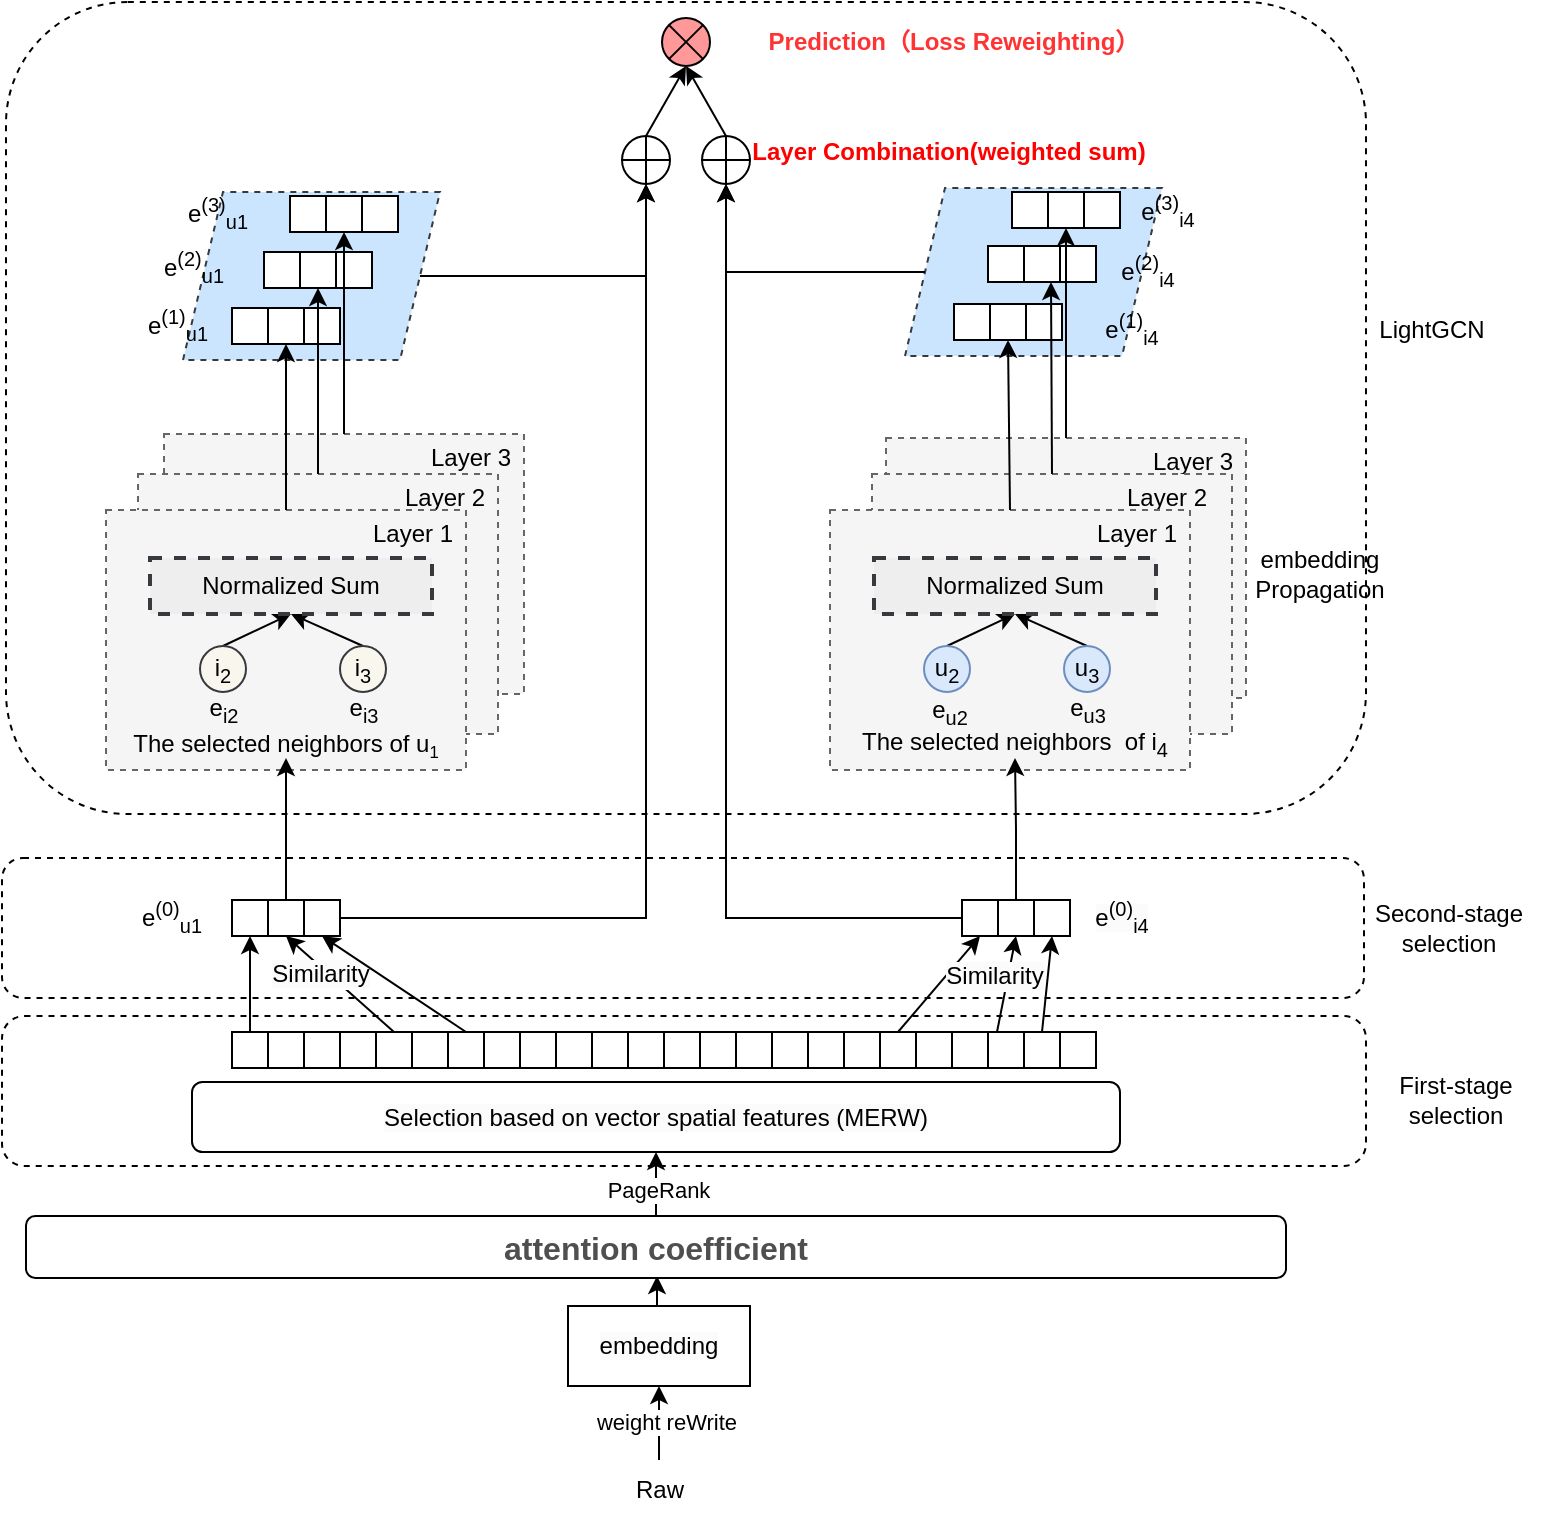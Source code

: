 <mxfile version="26.0.16">
  <diagram name="第 1 页" id="JqjY_3OXJ0ycC8vNH0t1">
    <mxGraphModel dx="862" dy="422" grid="0" gridSize="10" guides="1" tooltips="1" connect="1" arrows="1" fold="1" page="1" pageScale="1" pageWidth="827" pageHeight="1169" math="0" shadow="0">
      <root>
        <mxCell id="0" />
        <mxCell id="1" parent="0" />
        <mxCell id="YZDyfqU8U48T_e9WPzMG-154" value="" style="rounded=1;whiteSpace=wrap;html=1;dashed=1;fillColor=none;" vertex="1" parent="1">
          <mxGeometry x="27" y="606" width="682" height="75" as="geometry" />
        </mxCell>
        <mxCell id="YZDyfqU8U48T_e9WPzMG-139" value="" style="rounded=1;whiteSpace=wrap;html=1;dashed=1;fillColor=none;" vertex="1" parent="1">
          <mxGeometry x="27" y="527" width="681" height="70" as="geometry" />
        </mxCell>
        <mxCell id="YZDyfqU8U48T_e9WPzMG-7" value="" style="rounded=1;whiteSpace=wrap;html=1;fillColor=none;dashed=1;" vertex="1" parent="1">
          <mxGeometry x="29" y="99" width="680" height="406" as="geometry" />
        </mxCell>
        <mxCell id="YZDyfqU8U48T_e9WPzMG-62" value="" style="group" vertex="1" connectable="0" parent="1">
          <mxGeometry x="108" y="315" width="180" height="130" as="geometry" />
        </mxCell>
        <mxCell id="YZDyfqU8U48T_e9WPzMG-63" value="" style="rounded=0;whiteSpace=wrap;html=1;dashed=1;fillColor=#f5f5f5;fontColor=#333333;strokeColor=#666666;" vertex="1" parent="YZDyfqU8U48T_e9WPzMG-62">
          <mxGeometry width="180" height="130" as="geometry" />
        </mxCell>
        <mxCell id="YZDyfqU8U48T_e9WPzMG-64" value="Layer 3" style="text;html=1;align=center;verticalAlign=middle;whiteSpace=wrap;rounded=0;" vertex="1" parent="YZDyfqU8U48T_e9WPzMG-62">
          <mxGeometry x="127" width="53" height="23" as="geometry" />
        </mxCell>
        <mxCell id="YZDyfqU8U48T_e9WPzMG-58" value="" style="group" vertex="1" connectable="0" parent="1">
          <mxGeometry x="95" y="335" width="208" height="130" as="geometry" />
        </mxCell>
        <mxCell id="YZDyfqU8U48T_e9WPzMG-59" value="" style="rounded=0;whiteSpace=wrap;html=1;dashed=1;fillColor=#f5f5f5;fontColor=#333333;strokeColor=#666666;" vertex="1" parent="YZDyfqU8U48T_e9WPzMG-58">
          <mxGeometry width="180" height="130" as="geometry" />
        </mxCell>
        <mxCell id="YZDyfqU8U48T_e9WPzMG-60" value="Layer 2" style="text;html=1;align=center;verticalAlign=middle;whiteSpace=wrap;rounded=0;" vertex="1" parent="YZDyfqU8U48T_e9WPzMG-58">
          <mxGeometry x="127" width="53" height="23" as="geometry" />
        </mxCell>
        <mxCell id="YZDyfqU8U48T_e9WPzMG-35" value="" style="group" vertex="1" connectable="0" parent="1">
          <mxGeometry x="469" y="317" width="180" height="130" as="geometry" />
        </mxCell>
        <mxCell id="YZDyfqU8U48T_e9WPzMG-36" value="" style="rounded=0;whiteSpace=wrap;html=1;dashed=1;fillColor=#f5f5f5;fontColor=#333333;strokeColor=#666666;" vertex="1" parent="YZDyfqU8U48T_e9WPzMG-35">
          <mxGeometry width="180" height="130" as="geometry" />
        </mxCell>
        <mxCell id="YZDyfqU8U48T_e9WPzMG-37" value="Layer 3" style="text;html=1;align=center;verticalAlign=middle;whiteSpace=wrap;rounded=0;" vertex="1" parent="YZDyfqU8U48T_e9WPzMG-35">
          <mxGeometry x="127" width="53" height="23" as="geometry" />
        </mxCell>
        <mxCell id="YZDyfqU8U48T_e9WPzMG-30" value="" style="group" vertex="1" connectable="0" parent="1">
          <mxGeometry x="456" y="335" width="180" height="130" as="geometry" />
        </mxCell>
        <mxCell id="YZDyfqU8U48T_e9WPzMG-27" value="" style="rounded=0;whiteSpace=wrap;html=1;dashed=1;fillColor=#f5f5f5;fontColor=#333333;strokeColor=#666666;" vertex="1" parent="YZDyfqU8U48T_e9WPzMG-30">
          <mxGeometry x="6" width="180" height="130" as="geometry" />
        </mxCell>
        <mxCell id="YZDyfqU8U48T_e9WPzMG-28" value="Layer 2" style="text;html=1;align=center;verticalAlign=middle;whiteSpace=wrap;rounded=0;" vertex="1" parent="YZDyfqU8U48T_e9WPzMG-30">
          <mxGeometry x="127" width="53" height="23" as="geometry" />
        </mxCell>
        <mxCell id="YZDyfqU8U48T_e9WPzMG-23" value="e&lt;sub&gt;u2&lt;/sub&gt;" style="text;html=1;align=center;verticalAlign=middle;whiteSpace=wrap;rounded=0;" vertex="1" parent="YZDyfqU8U48T_e9WPzMG-30">
          <mxGeometry x="16" y="115" width="60" height="11" as="geometry" />
        </mxCell>
        <mxCell id="YZDyfqU8U48T_e9WPzMG-2" value="LightGCN" style="text;html=1;align=center;verticalAlign=middle;whiteSpace=wrap;rounded=0;" vertex="1" parent="1">
          <mxGeometry x="712" y="248" width="60" height="30" as="geometry" />
        </mxCell>
        <mxCell id="YZDyfqU8U48T_e9WPzMG-13" value="" style="rounded=0;whiteSpace=wrap;html=1;dashed=1;fillColor=#f5f5f5;fontColor=#333333;strokeColor=#666666;" vertex="1" parent="1">
          <mxGeometry x="441" y="353" width="180" height="130" as="geometry" />
        </mxCell>
        <mxCell id="YZDyfqU8U48T_e9WPzMG-21" style="rounded=0;orthogonalLoop=1;jettySize=auto;html=1;exitX=0.5;exitY=0;exitDx=0;exitDy=0;entryX=0.5;entryY=1;entryDx=0;entryDy=0;" edge="1" parent="1" source="YZDyfqU8U48T_e9WPzMG-16" target="YZDyfqU8U48T_e9WPzMG-18">
          <mxGeometry relative="1" as="geometry" />
        </mxCell>
        <mxCell id="YZDyfqU8U48T_e9WPzMG-16" value="&lt;font face=&quot;Helvetica&quot;&gt;u&lt;sub style=&quot;&quot;&gt;2&lt;/sub&gt;&lt;/font&gt;" style="ellipse;whiteSpace=wrap;html=1;aspect=fixed;fillColor=#dae8fc;strokeColor=#6c8ebf;" vertex="1" parent="1">
          <mxGeometry x="488" y="421" width="23" height="23" as="geometry" />
        </mxCell>
        <mxCell id="YZDyfqU8U48T_e9WPzMG-22" style="rounded=0;orthogonalLoop=1;jettySize=auto;html=1;exitX=0.5;exitY=0;exitDx=0;exitDy=0;entryX=0.5;entryY=1;entryDx=0;entryDy=0;" edge="1" parent="1" source="YZDyfqU8U48T_e9WPzMG-17" target="YZDyfqU8U48T_e9WPzMG-18">
          <mxGeometry relative="1" as="geometry" />
        </mxCell>
        <mxCell id="YZDyfqU8U48T_e9WPzMG-17" value="&lt;font face=&quot;Helvetica&quot;&gt;u&lt;sub style=&quot;&quot;&gt;3&lt;/sub&gt;&lt;/font&gt;" style="ellipse;whiteSpace=wrap;html=1;aspect=fixed;fillColor=#dae8fc;strokeColor=#6c8ebf;" vertex="1" parent="1">
          <mxGeometry x="558" y="421" width="23" height="23" as="geometry" />
        </mxCell>
        <mxCell id="YZDyfqU8U48T_e9WPzMG-18" value="Normalized Sum" style="rounded=0;whiteSpace=wrap;html=1;dashed=1;strokeWidth=2;fillColor=#eeeeee;strokeColor=#36393d;" vertex="1" parent="1">
          <mxGeometry x="463" y="377" width="141" height="28" as="geometry" />
        </mxCell>
        <mxCell id="YZDyfqU8U48T_e9WPzMG-24" value="e&lt;sub&gt;u3&lt;/sub&gt;" style="text;html=1;align=center;verticalAlign=middle;whiteSpace=wrap;rounded=0;" vertex="1" parent="1">
          <mxGeometry x="539.5" y="447" width="60" height="12" as="geometry" />
        </mxCell>
        <mxCell id="YZDyfqU8U48T_e9WPzMG-25" value="Layer 1" style="text;html=1;align=center;verticalAlign=middle;whiteSpace=wrap;rounded=0;" vertex="1" parent="1">
          <mxGeometry x="568" y="353" width="53" height="23" as="geometry" />
        </mxCell>
        <mxCell id="YZDyfqU8U48T_e9WPzMG-26" value="The selected&amp;nbsp;neighbors&amp;nbsp; of i&lt;sub&gt;4&lt;/sub&gt;" style="text;html=1;align=center;verticalAlign=middle;whiteSpace=wrap;rounded=0;" vertex="1" parent="1">
          <mxGeometry x="453" y="462" width="161" height="15" as="geometry" />
        </mxCell>
        <mxCell id="YZDyfqU8U48T_e9WPzMG-45" value="" style="rounded=0;whiteSpace=wrap;html=1;dashed=1;fillColor=#f5f5f5;fontColor=#333333;strokeColor=#666666;" vertex="1" parent="1">
          <mxGeometry x="79" y="353" width="180" height="130" as="geometry" />
        </mxCell>
        <mxCell id="YZDyfqU8U48T_e9WPzMG-46" style="rounded=0;orthogonalLoop=1;jettySize=auto;html=1;exitX=0.5;exitY=0;exitDx=0;exitDy=0;entryX=0.5;entryY=1;entryDx=0;entryDy=0;" edge="1" parent="1" source="YZDyfqU8U48T_e9WPzMG-47" target="YZDyfqU8U48T_e9WPzMG-50">
          <mxGeometry relative="1" as="geometry" />
        </mxCell>
        <mxCell id="YZDyfqU8U48T_e9WPzMG-47" value="&lt;font face=&quot;Helvetica&quot;&gt;i&lt;sub style=&quot;&quot;&gt;2&lt;/sub&gt;&lt;/font&gt;" style="ellipse;whiteSpace=wrap;html=1;aspect=fixed;fillColor=#f9f7ed;strokeColor=#36393d;" vertex="1" parent="1">
          <mxGeometry x="126" y="421" width="23" height="23" as="geometry" />
        </mxCell>
        <mxCell id="YZDyfqU8U48T_e9WPzMG-48" style="rounded=0;orthogonalLoop=1;jettySize=auto;html=1;exitX=0.5;exitY=0;exitDx=0;exitDy=0;entryX=0.5;entryY=1;entryDx=0;entryDy=0;" edge="1" parent="1" source="YZDyfqU8U48T_e9WPzMG-49" target="YZDyfqU8U48T_e9WPzMG-50">
          <mxGeometry relative="1" as="geometry" />
        </mxCell>
        <mxCell id="YZDyfqU8U48T_e9WPzMG-49" value="&lt;font face=&quot;Helvetica&quot;&gt;i&lt;sub style=&quot;&quot;&gt;3&lt;/sub&gt;&lt;/font&gt;" style="ellipse;whiteSpace=wrap;html=1;aspect=fixed;fillColor=#f9f7ed;strokeColor=#36393d;" vertex="1" parent="1">
          <mxGeometry x="196" y="421" width="23" height="23" as="geometry" />
        </mxCell>
        <mxCell id="YZDyfqU8U48T_e9WPzMG-50" value="Normalized Sum" style="rounded=0;whiteSpace=wrap;html=1;dashed=1;strokeWidth=2;fillColor=#eeeeee;strokeColor=#36393d;" vertex="1" parent="1">
          <mxGeometry x="101" y="377" width="141" height="28" as="geometry" />
        </mxCell>
        <mxCell id="YZDyfqU8U48T_e9WPzMG-51" value="Layer 1" style="text;html=1;align=center;verticalAlign=middle;whiteSpace=wrap;rounded=0;" vertex="1" parent="1">
          <mxGeometry x="206" y="353" width="53" height="23" as="geometry" />
        </mxCell>
        <mxCell id="YZDyfqU8U48T_e9WPzMG-52" value="The selected&amp;nbsp;neighbors of u&lt;span style=&quot;font-size: 10px;&quot;&gt;&lt;sub&gt;1&lt;/sub&gt;&lt;/span&gt;" style="text;html=1;align=center;verticalAlign=middle;whiteSpace=wrap;rounded=0;" vertex="1" parent="1">
          <mxGeometry x="88" y="462" width="162" height="15" as="geometry" />
        </mxCell>
        <mxCell id="YZDyfqU8U48T_e9WPzMG-54" value="e&lt;sub&gt;u2&lt;/sub&gt;" style="text;html=1;align=center;verticalAlign=middle;whiteSpace=wrap;rounded=0;" vertex="1" parent="1">
          <mxGeometry x="471" y="448" width="60" height="12" as="geometry" />
        </mxCell>
        <mxCell id="YZDyfqU8U48T_e9WPzMG-55" value="e&lt;sub&gt;i2&lt;/sub&gt;" style="text;html=1;align=center;verticalAlign=middle;whiteSpace=wrap;rounded=0;" vertex="1" parent="1">
          <mxGeometry x="107.5" y="447" width="60" height="12" as="geometry" />
        </mxCell>
        <mxCell id="YZDyfqU8U48T_e9WPzMG-57" value="e&lt;sub&gt;i3&lt;/sub&gt;" style="text;html=1;align=center;verticalAlign=middle;whiteSpace=wrap;rounded=0;" vertex="1" parent="1">
          <mxGeometry x="177.5" y="447" width="60" height="12" as="geometry" />
        </mxCell>
        <mxCell id="YZDyfqU8U48T_e9WPzMG-65" value="" style="shape=parallelogram;perimeter=parallelogramPerimeter;whiteSpace=wrap;html=1;fixedSize=1;fillColor=#cce5ff;strokeColor=#36393d;dashed=1;gradientColor=none;" vertex="1" parent="1">
          <mxGeometry x="117.5" y="194" width="128.5" height="84" as="geometry" />
        </mxCell>
        <mxCell id="YZDyfqU8U48T_e9WPzMG-70" value="" style="group" vertex="1" connectable="0" parent="1">
          <mxGeometry x="142" y="252" width="54" height="18" as="geometry" />
        </mxCell>
        <mxCell id="YZDyfqU8U48T_e9WPzMG-67" value="" style="whiteSpace=wrap;html=1;aspect=fixed;" vertex="1" parent="YZDyfqU8U48T_e9WPzMG-70">
          <mxGeometry width="18" height="18" as="geometry" />
        </mxCell>
        <mxCell id="YZDyfqU8U48T_e9WPzMG-68" value="" style="whiteSpace=wrap;html=1;aspect=fixed;" vertex="1" parent="YZDyfqU8U48T_e9WPzMG-70">
          <mxGeometry x="18" width="18" height="18" as="geometry" />
        </mxCell>
        <mxCell id="YZDyfqU8U48T_e9WPzMG-69" value="" style="whiteSpace=wrap;html=1;aspect=fixed;" vertex="1" parent="YZDyfqU8U48T_e9WPzMG-70">
          <mxGeometry x="36" width="18" height="18" as="geometry" />
        </mxCell>
        <mxCell id="YZDyfqU8U48T_e9WPzMG-75" value="" style="group" vertex="1" connectable="0" parent="1">
          <mxGeometry x="158" y="224" width="54" height="18" as="geometry" />
        </mxCell>
        <mxCell id="YZDyfqU8U48T_e9WPzMG-76" value="" style="whiteSpace=wrap;html=1;aspect=fixed;" vertex="1" parent="YZDyfqU8U48T_e9WPzMG-75">
          <mxGeometry width="18" height="18" as="geometry" />
        </mxCell>
        <mxCell id="YZDyfqU8U48T_e9WPzMG-77" value="" style="whiteSpace=wrap;html=1;aspect=fixed;" vertex="1" parent="YZDyfqU8U48T_e9WPzMG-75">
          <mxGeometry x="18" width="18" height="18" as="geometry" />
        </mxCell>
        <mxCell id="YZDyfqU8U48T_e9WPzMG-78" value="" style="whiteSpace=wrap;html=1;aspect=fixed;" vertex="1" parent="YZDyfqU8U48T_e9WPzMG-75">
          <mxGeometry x="36" width="18" height="18" as="geometry" />
        </mxCell>
        <mxCell id="YZDyfqU8U48T_e9WPzMG-79" value="" style="group" vertex="1" connectable="0" parent="1">
          <mxGeometry x="171" y="196" width="54" height="18" as="geometry" />
        </mxCell>
        <mxCell id="YZDyfqU8U48T_e9WPzMG-80" value="" style="whiteSpace=wrap;html=1;aspect=fixed;" vertex="1" parent="YZDyfqU8U48T_e9WPzMG-79">
          <mxGeometry width="18" height="18" as="geometry" />
        </mxCell>
        <mxCell id="YZDyfqU8U48T_e9WPzMG-81" value="" style="whiteSpace=wrap;html=1;aspect=fixed;" vertex="1" parent="YZDyfqU8U48T_e9WPzMG-79">
          <mxGeometry x="18" width="18" height="18" as="geometry" />
        </mxCell>
        <mxCell id="YZDyfqU8U48T_e9WPzMG-82" value="" style="whiteSpace=wrap;html=1;aspect=fixed;" vertex="1" parent="YZDyfqU8U48T_e9WPzMG-79">
          <mxGeometry x="36" width="18" height="18" as="geometry" />
        </mxCell>
        <mxCell id="YZDyfqU8U48T_e9WPzMG-83" value="e&lt;sup&gt;(1)&lt;/sup&gt;&lt;sub&gt;u1&lt;/sub&gt;" style="text;html=1;align=center;verticalAlign=middle;whiteSpace=wrap;rounded=0;" vertex="1" parent="1">
          <mxGeometry x="85" y="246" width="60" height="30" as="geometry" />
        </mxCell>
        <mxCell id="YZDyfqU8U48T_e9WPzMG-84" value="e&lt;sup&gt;(2)&lt;/sup&gt;&lt;sub&gt;u1&lt;/sub&gt;" style="text;html=1;align=center;verticalAlign=middle;whiteSpace=wrap;rounded=0;" vertex="1" parent="1">
          <mxGeometry x="93" y="217" width="60" height="30" as="geometry" />
        </mxCell>
        <mxCell id="YZDyfqU8U48T_e9WPzMG-85" value="e&lt;sup&gt;(3)&lt;/sup&gt;&lt;sub&gt;u1&lt;/sub&gt;" style="text;html=1;align=center;verticalAlign=middle;whiteSpace=wrap;rounded=0;" vertex="1" parent="1">
          <mxGeometry x="104.5" y="190" width="60" height="30" as="geometry" />
        </mxCell>
        <mxCell id="YZDyfqU8U48T_e9WPzMG-86" value="" style="shape=parallelogram;perimeter=parallelogramPerimeter;whiteSpace=wrap;html=1;fixedSize=1;fillColor=#cce5ff;strokeColor=#36393d;dashed=1;gradientColor=none;" vertex="1" parent="1">
          <mxGeometry x="478.5" y="192" width="128.5" height="84" as="geometry" />
        </mxCell>
        <mxCell id="YZDyfqU8U48T_e9WPzMG-87" value="" style="group" vertex="1" connectable="0" parent="1">
          <mxGeometry x="503" y="250" width="54" height="18" as="geometry" />
        </mxCell>
        <mxCell id="YZDyfqU8U48T_e9WPzMG-88" value="" style="whiteSpace=wrap;html=1;aspect=fixed;" vertex="1" parent="YZDyfqU8U48T_e9WPzMG-87">
          <mxGeometry width="18" height="18" as="geometry" />
        </mxCell>
        <mxCell id="YZDyfqU8U48T_e9WPzMG-89" value="" style="whiteSpace=wrap;html=1;aspect=fixed;" vertex="1" parent="YZDyfqU8U48T_e9WPzMG-87">
          <mxGeometry x="18" width="18" height="18" as="geometry" />
        </mxCell>
        <mxCell id="YZDyfqU8U48T_e9WPzMG-90" value="" style="whiteSpace=wrap;html=1;aspect=fixed;" vertex="1" parent="YZDyfqU8U48T_e9WPzMG-87">
          <mxGeometry x="36" width="18" height="18" as="geometry" />
        </mxCell>
        <mxCell id="YZDyfqU8U48T_e9WPzMG-91" value="" style="group" vertex="1" connectable="0" parent="1">
          <mxGeometry x="520" y="221" width="54" height="18" as="geometry" />
        </mxCell>
        <mxCell id="YZDyfqU8U48T_e9WPzMG-92" value="" style="whiteSpace=wrap;html=1;aspect=fixed;" vertex="1" parent="YZDyfqU8U48T_e9WPzMG-91">
          <mxGeometry width="18" height="18" as="geometry" />
        </mxCell>
        <mxCell id="YZDyfqU8U48T_e9WPzMG-93" value="" style="whiteSpace=wrap;html=1;aspect=fixed;" vertex="1" parent="YZDyfqU8U48T_e9WPzMG-91">
          <mxGeometry x="18" width="18" height="18" as="geometry" />
        </mxCell>
        <mxCell id="YZDyfqU8U48T_e9WPzMG-94" value="" style="whiteSpace=wrap;html=1;aspect=fixed;" vertex="1" parent="YZDyfqU8U48T_e9WPzMG-91">
          <mxGeometry x="36" width="18" height="18" as="geometry" />
        </mxCell>
        <mxCell id="YZDyfqU8U48T_e9WPzMG-95" value="" style="group" vertex="1" connectable="0" parent="1">
          <mxGeometry x="532" y="194" width="54" height="18" as="geometry" />
        </mxCell>
        <mxCell id="YZDyfqU8U48T_e9WPzMG-96" value="" style="whiteSpace=wrap;html=1;aspect=fixed;" vertex="1" parent="YZDyfqU8U48T_e9WPzMG-95">
          <mxGeometry width="18" height="18" as="geometry" />
        </mxCell>
        <mxCell id="YZDyfqU8U48T_e9WPzMG-97" value="" style="whiteSpace=wrap;html=1;aspect=fixed;" vertex="1" parent="YZDyfqU8U48T_e9WPzMG-95">
          <mxGeometry x="18" width="18" height="18" as="geometry" />
        </mxCell>
        <mxCell id="YZDyfqU8U48T_e9WPzMG-98" value="" style="whiteSpace=wrap;html=1;aspect=fixed;" vertex="1" parent="YZDyfqU8U48T_e9WPzMG-95">
          <mxGeometry x="36" width="18" height="18" as="geometry" />
        </mxCell>
        <mxCell id="YZDyfqU8U48T_e9WPzMG-99" value="e&lt;sup&gt;(1)&lt;/sup&gt;&lt;sub&gt;i4&lt;/sub&gt;" style="text;html=1;align=center;verticalAlign=middle;whiteSpace=wrap;rounded=0;" vertex="1" parent="1">
          <mxGeometry x="562" y="248" width="60" height="30" as="geometry" />
        </mxCell>
        <mxCell id="YZDyfqU8U48T_e9WPzMG-100" value="e&lt;sup&gt;(2)&lt;/sup&gt;&lt;sub&gt;i4&lt;/sub&gt;" style="text;html=1;align=center;verticalAlign=middle;whiteSpace=wrap;rounded=0;" vertex="1" parent="1">
          <mxGeometry x="570" y="219" width="60" height="30" as="geometry" />
        </mxCell>
        <mxCell id="YZDyfqU8U48T_e9WPzMG-101" value="e&lt;sup&gt;(3)&lt;/sup&gt;&lt;sub&gt;i4&lt;/sub&gt;" style="text;html=1;align=center;verticalAlign=middle;whiteSpace=wrap;rounded=0;" vertex="1" parent="1">
          <mxGeometry x="579.5" y="189" width="60" height="30" as="geometry" />
        </mxCell>
        <mxCell id="YZDyfqU8U48T_e9WPzMG-103" value="w" style="group" vertex="1" connectable="0" parent="1">
          <mxGeometry x="507" y="548" width="78" height="18" as="geometry" />
        </mxCell>
        <mxCell id="YZDyfqU8U48T_e9WPzMG-104" value="" style="whiteSpace=wrap;html=1;aspect=fixed;" vertex="1" parent="YZDyfqU8U48T_e9WPzMG-103">
          <mxGeometry width="18" height="18" as="geometry" />
        </mxCell>
        <mxCell id="YZDyfqU8U48T_e9WPzMG-105" value="" style="whiteSpace=wrap;html=1;aspect=fixed;" vertex="1" parent="YZDyfqU8U48T_e9WPzMG-103">
          <mxGeometry x="18" width="18" height="18" as="geometry" />
        </mxCell>
        <mxCell id="YZDyfqU8U48T_e9WPzMG-106" value="" style="whiteSpace=wrap;html=1;aspect=fixed;" vertex="1" parent="YZDyfqU8U48T_e9WPzMG-103">
          <mxGeometry x="36" width="18" height="18" as="geometry" />
        </mxCell>
        <mxCell id="YZDyfqU8U48T_e9WPzMG-108" value="" style="group" vertex="1" connectable="0" parent="1">
          <mxGeometry x="142" y="548" width="54" height="18" as="geometry" />
        </mxCell>
        <mxCell id="YZDyfqU8U48T_e9WPzMG-109" value="" style="whiteSpace=wrap;html=1;aspect=fixed;" vertex="1" parent="YZDyfqU8U48T_e9WPzMG-108">
          <mxGeometry width="18" height="18" as="geometry" />
        </mxCell>
        <mxCell id="YZDyfqU8U48T_e9WPzMG-110" value="" style="whiteSpace=wrap;html=1;aspect=fixed;" vertex="1" parent="YZDyfqU8U48T_e9WPzMG-108">
          <mxGeometry x="18" width="18" height="18" as="geometry" />
        </mxCell>
        <mxCell id="YZDyfqU8U48T_e9WPzMG-111" value="" style="whiteSpace=wrap;html=1;aspect=fixed;" vertex="1" parent="YZDyfqU8U48T_e9WPzMG-108">
          <mxGeometry x="36" width="18" height="18" as="geometry" />
        </mxCell>
        <mxCell id="YZDyfqU8U48T_e9WPzMG-116" style="rounded=0;orthogonalLoop=1;jettySize=auto;html=1;exitX=0.5;exitY=0;exitDx=0;exitDy=0;entryX=0.75;entryY=1;entryDx=0;entryDy=0;" edge="1" parent="1" source="YZDyfqU8U48T_e9WPzMG-27" target="YZDyfqU8U48T_e9WPzMG-93">
          <mxGeometry relative="1" as="geometry" />
        </mxCell>
        <mxCell id="YZDyfqU8U48T_e9WPzMG-113" value="e&lt;sup&gt;(0)&lt;/sup&gt;&lt;sub&gt;u1&lt;/sub&gt;" style="text;html=1;align=center;verticalAlign=middle;whiteSpace=wrap;rounded=0;" vertex="1" parent="1">
          <mxGeometry x="82" y="542" width="60" height="30" as="geometry" />
        </mxCell>
        <mxCell id="YZDyfqU8U48T_e9WPzMG-117" style="edgeStyle=orthogonalEdgeStyle;rounded=0;orthogonalLoop=1;jettySize=auto;html=1;exitX=0.5;exitY=0;exitDx=0;exitDy=0;entryX=0.5;entryY=1;entryDx=0;entryDy=0;" edge="1" parent="1" source="YZDyfqU8U48T_e9WPzMG-36" target="YZDyfqU8U48T_e9WPzMG-97">
          <mxGeometry relative="1" as="geometry" />
        </mxCell>
        <mxCell id="YZDyfqU8U48T_e9WPzMG-115" style="rounded=0;orthogonalLoop=1;jettySize=auto;html=1;exitX=0.5;exitY=0;exitDx=0;exitDy=0;entryX=0.5;entryY=1;entryDx=0;entryDy=0;" edge="1" parent="1" source="YZDyfqU8U48T_e9WPzMG-13" target="YZDyfqU8U48T_e9WPzMG-89">
          <mxGeometry relative="1" as="geometry" />
        </mxCell>
        <mxCell id="YZDyfqU8U48T_e9WPzMG-118" style="edgeStyle=orthogonalEdgeStyle;rounded=0;orthogonalLoop=1;jettySize=auto;html=1;exitX=0.5;exitY=0;exitDx=0;exitDy=0;entryX=0.5;entryY=1;entryDx=0;entryDy=0;" edge="1" parent="1" source="YZDyfqU8U48T_e9WPzMG-45" target="YZDyfqU8U48T_e9WPzMG-68">
          <mxGeometry relative="1" as="geometry" />
        </mxCell>
        <mxCell id="YZDyfqU8U48T_e9WPzMG-119" style="edgeStyle=orthogonalEdgeStyle;rounded=0;orthogonalLoop=1;jettySize=auto;html=1;exitX=0.5;exitY=0;exitDx=0;exitDy=0;entryX=0.5;entryY=1;entryDx=0;entryDy=0;" edge="1" parent="1" source="YZDyfqU8U48T_e9WPzMG-59" target="YZDyfqU8U48T_e9WPzMG-77">
          <mxGeometry relative="1" as="geometry" />
        </mxCell>
        <mxCell id="YZDyfqU8U48T_e9WPzMG-121" style="edgeStyle=orthogonalEdgeStyle;rounded=0;orthogonalLoop=1;jettySize=auto;html=1;exitX=0.5;exitY=0;exitDx=0;exitDy=0;entryX=0.5;entryY=1;entryDx=0;entryDy=0;" edge="1" parent="1" source="YZDyfqU8U48T_e9WPzMG-63" target="YZDyfqU8U48T_e9WPzMG-81">
          <mxGeometry relative="1" as="geometry" />
        </mxCell>
        <mxCell id="YZDyfqU8U48T_e9WPzMG-122" value="" style="verticalLabelPosition=bottom;verticalAlign=top;html=1;shape=mxgraph.flowchart.summing_function;" vertex="1" parent="1">
          <mxGeometry x="377" y="166" width="24" height="24" as="geometry" />
        </mxCell>
        <mxCell id="YZDyfqU8U48T_e9WPzMG-123" value="" style="verticalLabelPosition=bottom;verticalAlign=top;html=1;shape=mxgraph.flowchart.summing_function;" vertex="1" parent="1">
          <mxGeometry x="337" y="166" width="24" height="24" as="geometry" />
        </mxCell>
        <mxCell id="YZDyfqU8U48T_e9WPzMG-124" style="edgeStyle=orthogonalEdgeStyle;rounded=0;orthogonalLoop=1;jettySize=auto;html=1;exitX=1;exitY=0.5;exitDx=0;exitDy=0;" edge="1" parent="1" source="YZDyfqU8U48T_e9WPzMG-111" target="YZDyfqU8U48T_e9WPzMG-123">
          <mxGeometry relative="1" as="geometry" />
        </mxCell>
        <mxCell id="YZDyfqU8U48T_e9WPzMG-125" style="edgeStyle=orthogonalEdgeStyle;rounded=0;orthogonalLoop=1;jettySize=auto;html=1;exitX=0;exitY=0.5;exitDx=0;exitDy=0;entryX=0.5;entryY=1;entryDx=0;entryDy=0;entryPerimeter=0;" edge="1" parent="1" source="YZDyfqU8U48T_e9WPzMG-104" target="YZDyfqU8U48T_e9WPzMG-122">
          <mxGeometry relative="1" as="geometry" />
        </mxCell>
        <mxCell id="YZDyfqU8U48T_e9WPzMG-127" style="edgeStyle=orthogonalEdgeStyle;rounded=0;orthogonalLoop=1;jettySize=auto;html=1;exitX=0;exitY=0.5;exitDx=0;exitDy=0;entryX=0.5;entryY=1;entryDx=0;entryDy=0;entryPerimeter=0;" edge="1" parent="1" source="YZDyfqU8U48T_e9WPzMG-86" target="YZDyfqU8U48T_e9WPzMG-122">
          <mxGeometry relative="1" as="geometry" />
        </mxCell>
        <mxCell id="YZDyfqU8U48T_e9WPzMG-128" style="edgeStyle=orthogonalEdgeStyle;rounded=0;orthogonalLoop=1;jettySize=auto;html=1;exitX=1;exitY=0.5;exitDx=0;exitDy=0;entryX=0.5;entryY=1;entryDx=0;entryDy=0;entryPerimeter=0;" edge="1" parent="1" source="YZDyfqU8U48T_e9WPzMG-65" target="YZDyfqU8U48T_e9WPzMG-123">
          <mxGeometry relative="1" as="geometry" />
        </mxCell>
        <mxCell id="YZDyfqU8U48T_e9WPzMG-129" value="" style="verticalLabelPosition=bottom;verticalAlign=top;html=1;shape=mxgraph.flowchart.or;fontColor=none;strokeColor=default;strokeWidth=1;noLabel=1;fillColor=#FF9999;" vertex="1" parent="1">
          <mxGeometry x="357" y="107" width="24" height="24" as="geometry" />
        </mxCell>
        <mxCell id="YZDyfqU8U48T_e9WPzMG-130" value="Layer Combination(weighted sum)" style="text;html=1;align=center;verticalAlign=middle;whiteSpace=wrap;rounded=0;fontColor=light-dark(#ff0000, #ededed);fontStyle=1" vertex="1" parent="1">
          <mxGeometry x="390" y="159" width="221" height="30" as="geometry" />
        </mxCell>
        <mxCell id="YZDyfqU8U48T_e9WPzMG-131" style="rounded=0;orthogonalLoop=1;jettySize=auto;html=1;exitX=0.5;exitY=0;exitDx=0;exitDy=0;exitPerimeter=0;entryX=0.5;entryY=1;entryDx=0;entryDy=0;entryPerimeter=0;" edge="1" parent="1" source="YZDyfqU8U48T_e9WPzMG-123" target="YZDyfqU8U48T_e9WPzMG-129">
          <mxGeometry relative="1" as="geometry" />
        </mxCell>
        <mxCell id="YZDyfqU8U48T_e9WPzMG-133" style="rounded=0;orthogonalLoop=1;jettySize=auto;html=1;exitX=0.5;exitY=0;exitDx=0;exitDy=0;exitPerimeter=0;entryX=0.5;entryY=1;entryDx=0;entryDy=0;entryPerimeter=0;" edge="1" parent="1" source="YZDyfqU8U48T_e9WPzMG-122" target="YZDyfqU8U48T_e9WPzMG-129">
          <mxGeometry relative="1" as="geometry" />
        </mxCell>
        <mxCell id="YZDyfqU8U48T_e9WPzMG-134" value="&lt;font style=&quot;color: rgb(255, 51, 51);&quot;&gt;Prediction（&lt;span style=&quot;color: light-dark(rgb(255, 51, 51), rgb(255, 119, 119)); background-color: transparent;&quot;&gt;Loss Reweighting&lt;/span&gt;&lt;span style=&quot;color: light-dark(rgb(255, 51, 51), rgb(255, 119, 119)); background-color: transparent;&quot;&gt;）&lt;/span&gt;&lt;br&gt;&lt;/font&gt;" style="text;html=1;align=center;verticalAlign=middle;whiteSpace=wrap;rounded=0;fontStyle=1" vertex="1" parent="1">
          <mxGeometry x="401" y="104" width="204" height="30" as="geometry" />
        </mxCell>
        <mxCell id="YZDyfqU8U48T_e9WPzMG-135" value="embedding Propagation" style="text;html=1;align=center;verticalAlign=middle;whiteSpace=wrap;rounded=0;" vertex="1" parent="1">
          <mxGeometry x="656" y="370" width="60" height="30" as="geometry" />
        </mxCell>
        <mxCell id="YZDyfqU8U48T_e9WPzMG-136" value="&lt;div&gt;&lt;br/&gt;&lt;/div&gt;" style="text;html=1;align=center;verticalAlign=middle;whiteSpace=wrap;rounded=0;" vertex="1" parent="1">
          <mxGeometry x="422" y="576" width="60" height="30" as="geometry" />
        </mxCell>
        <mxCell id="YZDyfqU8U48T_e9WPzMG-150" style="edgeStyle=orthogonalEdgeStyle;rounded=0;orthogonalLoop=1;jettySize=auto;html=1;exitX=0.5;exitY=0;exitDx=0;exitDy=0;entryX=0.5;entryY=1;entryDx=0;entryDy=0;" edge="1" parent="1" source="YZDyfqU8U48T_e9WPzMG-137">
          <mxGeometry relative="1" as="geometry">
            <mxPoint x="354.5" y="736" as="targetPoint" />
          </mxGeometry>
        </mxCell>
        <mxCell id="YZDyfqU8U48T_e9WPzMG-137" value="&lt;div&gt;&lt;span style=&quot;color: rgb(0, 0, 0); background-color: rgb(251, 251, 251); float: none; display: inline !important;&quot;&gt;embedding&lt;/span&gt;&lt;/div&gt;" style="rounded=0;whiteSpace=wrap;html=1;" vertex="1" parent="1">
          <mxGeometry x="310" y="751" width="91" height="40" as="geometry" />
        </mxCell>
        <mxCell id="YZDyfqU8U48T_e9WPzMG-140" value="First-stage selection" style="text;html=1;align=center;verticalAlign=middle;whiteSpace=wrap;rounded=0;" vertex="1" parent="1">
          <mxGeometry x="712" y="609" width="84" height="78" as="geometry" />
        </mxCell>
        <mxCell id="YZDyfqU8U48T_e9WPzMG-145" style="edgeStyle=orthogonalEdgeStyle;rounded=0;orthogonalLoop=1;jettySize=auto;html=1;exitX=0.5;exitY=0;exitDx=0;exitDy=0;entryX=0.5;entryY=1;entryDx=0;entryDy=0;" edge="1" parent="1" source="YZDyfqU8U48T_e9WPzMG-143" target="YZDyfqU8U48T_e9WPzMG-137">
          <mxGeometry relative="1" as="geometry" />
        </mxCell>
        <mxCell id="YZDyfqU8U48T_e9WPzMG-146" value="weight reWrite" style="edgeLabel;html=1;align=center;verticalAlign=middle;resizable=0;points=[];" vertex="1" connectable="0" parent="YZDyfqU8U48T_e9WPzMG-145">
          <mxGeometry x="0.066" y="-3" relative="1" as="geometry">
            <mxPoint as="offset" />
          </mxGeometry>
        </mxCell>
        <mxCell id="YZDyfqU8U48T_e9WPzMG-143" value="Raw" style="text;html=1;align=center;verticalAlign=middle;whiteSpace=wrap;rounded=0;" vertex="1" parent="1">
          <mxGeometry x="325.5" y="828" width="60" height="30" as="geometry" />
        </mxCell>
        <mxCell id="YZDyfqU8U48T_e9WPzMG-166" style="edgeStyle=orthogonalEdgeStyle;rounded=0;orthogonalLoop=1;jettySize=auto;html=1;exitX=0.5;exitY=0;exitDx=0;exitDy=0;entryX=0.5;entryY=1;entryDx=0;entryDy=0;" edge="1" parent="1" source="YZDyfqU8U48T_e9WPzMG-147" target="YZDyfqU8U48T_e9WPzMG-165">
          <mxGeometry relative="1" as="geometry" />
        </mxCell>
        <mxCell id="YZDyfqU8U48T_e9WPzMG-167" value="PageRank" style="edgeLabel;html=1;align=center;verticalAlign=middle;resizable=0;points=[];" vertex="1" connectable="0" parent="YZDyfqU8U48T_e9WPzMG-166">
          <mxGeometry x="-0.191" y="-1" relative="1" as="geometry">
            <mxPoint as="offset" />
          </mxGeometry>
        </mxCell>
        <mxCell id="YZDyfqU8U48T_e9WPzMG-147" value="&#xa;&lt;h4 style=&quot;forced-color-adjust: none; font-style: normal; font-variant-caps: normal; letter-spacing: normal; orphans: 2; text-indent: 0px; text-transform: none; widows: 2; word-spacing: 0px; -webkit-text-stroke-width: 0px; white-space: normal; text-decoration-thickness: initial; text-decoration-style: initial; text-decoration-color: initial; box-sizing: border-box; outline: 0px; margin: 24px 0px 8px; padding: 0px; font-family: &amp;quot;PingFang SC&amp;quot;, &amp;quot;Microsoft YaHei&amp;quot;, SimHei, Arial, SimSun; font-size: 16px; --el-button-hover-bg-color: light-dark(#6d5ffd, #8e82ff); --el-button-hover-border-color: light-dark(#6d5ffd, #8e82ff); --el-button-active-bg-color: light-dark(#6d5ffd, #8e82ff); --el-button-active-border-color: light-dark(#6d5ffd, #8e82ff); color: light-dark(rgb(79, 79, 79), rgb(169, 169, 169)); line-height: 26px; font-synthesis-style: auto; overflow-wrap: break-word; font-variant-ligatures: no-common-ligatures; text-align: start; background-color: light-dark(rgb(255, 255, 255), rgb(18, 18, 18));&quot; data-mx-given-colors=&quot;{&amp;quot;--el-button-hover-bg-color&amp;quot;:&amp;quot;#6d5ffd&amp;quot;,&amp;quot;--el-button-hover-border-color&amp;quot;:&amp;quot;#6d5ffd&amp;quot;,&amp;quot;--el-button-active-bg-color&amp;quot;:&amp;quot;#6d5ffd&amp;quot;,&amp;quot;--el-button-active-border-color&amp;quot;:&amp;quot;#6d5ffd&amp;quot;,&amp;quot;color&amp;quot;:&amp;quot;rgb(79, 79, 79)&amp;quot;,&amp;quot;background-color&amp;quot;:&amp;quot;rgb(255, 255, 255)&amp;quot;}&quot;&gt;attention coefficient&lt;/h4&gt;&#xa;&#xa;" style="rounded=1;whiteSpace=wrap;html=1;" vertex="1" parent="1">
          <mxGeometry x="39" y="706" width="630" height="31" as="geometry" />
        </mxCell>
        <mxCell id="YZDyfqU8U48T_e9WPzMG-153" value="Second-stage selection" style="text;html=1;align=center;verticalAlign=middle;whiteSpace=wrap;rounded=0;" vertex="1" parent="1">
          <mxGeometry x="710" y="523" width="81" height="78" as="geometry" />
        </mxCell>
        <mxCell id="YZDyfqU8U48T_e9WPzMG-149" value="&lt;span style=&quot;color: rgb(0, 0, 0); background-color: rgb(251, 251, 251); float: none; display: inline !important;&quot;&gt;e&lt;sup&gt;(0)&lt;/sup&gt;&lt;sub&gt;i4&lt;/sub&gt;&lt;/span&gt;" style="text;html=1;align=center;verticalAlign=middle;whiteSpace=wrap;rounded=0;" vertex="1" parent="1">
          <mxGeometry x="557" y="542" width="60" height="30" as="geometry" />
        </mxCell>
        <mxCell id="YZDyfqU8U48T_e9WPzMG-165" value="&lt;span style=&quot;color: rgb(0, 0, 0); font-family: Helvetica; font-size: 12px; font-style: normal; font-variant-ligatures: normal; font-variant-caps: normal; font-weight: 400; letter-spacing: normal; orphans: 2; text-align: start; text-indent: 0px; text-transform: none; widows: 2; word-spacing: 0px; -webkit-text-stroke-width: 0px; white-space: normal; background-color: rgb(251, 251, 251); text-decoration-thickness: initial; text-decoration-style: initial; text-decoration-color: initial; float: none; display: inline !important;&quot;&gt;Selection based on vector spatial features (MERW)&lt;/span&gt;" style="rounded=1;whiteSpace=wrap;html=1;" vertex="1" parent="1">
          <mxGeometry x="122" y="639" width="464" height="35" as="geometry" />
        </mxCell>
        <mxCell id="YZDyfqU8U48T_e9WPzMG-222" value="" style="group" vertex="1" connectable="0" parent="1">
          <mxGeometry x="142" y="614" width="432" height="18" as="geometry" />
        </mxCell>
        <mxCell id="YZDyfqU8U48T_e9WPzMG-172" value="" style="group" vertex="1" connectable="0" parent="YZDyfqU8U48T_e9WPzMG-222">
          <mxGeometry width="54" height="18" as="geometry" />
        </mxCell>
        <mxCell id="YZDyfqU8U48T_e9WPzMG-173" value="" style="whiteSpace=wrap;html=1;aspect=fixed;" vertex="1" parent="YZDyfqU8U48T_e9WPzMG-172">
          <mxGeometry width="18" height="18" as="geometry" />
        </mxCell>
        <mxCell id="YZDyfqU8U48T_e9WPzMG-174" value="" style="whiteSpace=wrap;html=1;aspect=fixed;" vertex="1" parent="YZDyfqU8U48T_e9WPzMG-172">
          <mxGeometry x="18" width="18" height="18" as="geometry" />
        </mxCell>
        <mxCell id="YZDyfqU8U48T_e9WPzMG-175" value="" style="whiteSpace=wrap;html=1;aspect=fixed;" vertex="1" parent="YZDyfqU8U48T_e9WPzMG-172">
          <mxGeometry x="36" width="18" height="18" as="geometry" />
        </mxCell>
        <mxCell id="YZDyfqU8U48T_e9WPzMG-176" value="" style="group" vertex="1" connectable="0" parent="YZDyfqU8U48T_e9WPzMG-222">
          <mxGeometry x="54" width="54" height="18" as="geometry" />
        </mxCell>
        <mxCell id="YZDyfqU8U48T_e9WPzMG-177" value="" style="whiteSpace=wrap;html=1;aspect=fixed;" vertex="1" parent="YZDyfqU8U48T_e9WPzMG-176">
          <mxGeometry width="18" height="18" as="geometry" />
        </mxCell>
        <mxCell id="YZDyfqU8U48T_e9WPzMG-178" value="" style="whiteSpace=wrap;html=1;aspect=fixed;" vertex="1" parent="YZDyfqU8U48T_e9WPzMG-176">
          <mxGeometry x="18" width="18" height="18" as="geometry" />
        </mxCell>
        <mxCell id="YZDyfqU8U48T_e9WPzMG-179" value="" style="whiteSpace=wrap;html=1;aspect=fixed;" vertex="1" parent="YZDyfqU8U48T_e9WPzMG-176">
          <mxGeometry x="36" width="18" height="18" as="geometry" />
        </mxCell>
        <mxCell id="YZDyfqU8U48T_e9WPzMG-181" value="" style="group" vertex="1" connectable="0" parent="YZDyfqU8U48T_e9WPzMG-222">
          <mxGeometry x="108" width="54" height="18" as="geometry" />
        </mxCell>
        <mxCell id="YZDyfqU8U48T_e9WPzMG-182" value="" style="whiteSpace=wrap;html=1;aspect=fixed;" vertex="1" parent="YZDyfqU8U48T_e9WPzMG-181">
          <mxGeometry width="18" height="18" as="geometry" />
        </mxCell>
        <mxCell id="YZDyfqU8U48T_e9WPzMG-183" value="" style="whiteSpace=wrap;html=1;aspect=fixed;" vertex="1" parent="YZDyfqU8U48T_e9WPzMG-181">
          <mxGeometry x="18" width="18" height="18" as="geometry" />
        </mxCell>
        <mxCell id="YZDyfqU8U48T_e9WPzMG-184" value="" style="whiteSpace=wrap;html=1;aspect=fixed;" vertex="1" parent="YZDyfqU8U48T_e9WPzMG-181">
          <mxGeometry x="36" width="18" height="18" as="geometry" />
        </mxCell>
        <mxCell id="YZDyfqU8U48T_e9WPzMG-185" value="" style="group" vertex="1" connectable="0" parent="YZDyfqU8U48T_e9WPzMG-222">
          <mxGeometry x="162" width="54" height="18" as="geometry" />
        </mxCell>
        <mxCell id="YZDyfqU8U48T_e9WPzMG-186" value="" style="whiteSpace=wrap;html=1;aspect=fixed;" vertex="1" parent="YZDyfqU8U48T_e9WPzMG-185">
          <mxGeometry width="18" height="18" as="geometry" />
        </mxCell>
        <mxCell id="YZDyfqU8U48T_e9WPzMG-187" value="" style="whiteSpace=wrap;html=1;aspect=fixed;" vertex="1" parent="YZDyfqU8U48T_e9WPzMG-185">
          <mxGeometry x="18" width="18" height="18" as="geometry" />
        </mxCell>
        <mxCell id="YZDyfqU8U48T_e9WPzMG-188" value="" style="whiteSpace=wrap;html=1;aspect=fixed;" vertex="1" parent="YZDyfqU8U48T_e9WPzMG-185">
          <mxGeometry x="36" width="18" height="18" as="geometry" />
        </mxCell>
        <mxCell id="YZDyfqU8U48T_e9WPzMG-206" value="" style="group" vertex="1" connectable="0" parent="YZDyfqU8U48T_e9WPzMG-222">
          <mxGeometry x="216" width="54" height="18" as="geometry" />
        </mxCell>
        <mxCell id="YZDyfqU8U48T_e9WPzMG-207" value="" style="whiteSpace=wrap;html=1;aspect=fixed;" vertex="1" parent="YZDyfqU8U48T_e9WPzMG-206">
          <mxGeometry width="18" height="18" as="geometry" />
        </mxCell>
        <mxCell id="YZDyfqU8U48T_e9WPzMG-208" value="" style="whiteSpace=wrap;html=1;aspect=fixed;" vertex="1" parent="YZDyfqU8U48T_e9WPzMG-206">
          <mxGeometry x="18" width="18" height="18" as="geometry" />
        </mxCell>
        <mxCell id="YZDyfqU8U48T_e9WPzMG-209" value="" style="whiteSpace=wrap;html=1;aspect=fixed;" vertex="1" parent="YZDyfqU8U48T_e9WPzMG-206">
          <mxGeometry x="36" width="18" height="18" as="geometry" />
        </mxCell>
        <mxCell id="YZDyfqU8U48T_e9WPzMG-210" value="" style="group" vertex="1" connectable="0" parent="YZDyfqU8U48T_e9WPzMG-222">
          <mxGeometry x="270" width="54" height="18" as="geometry" />
        </mxCell>
        <mxCell id="YZDyfqU8U48T_e9WPzMG-211" value="" style="whiteSpace=wrap;html=1;aspect=fixed;" vertex="1" parent="YZDyfqU8U48T_e9WPzMG-210">
          <mxGeometry width="18" height="18" as="geometry" />
        </mxCell>
        <mxCell id="YZDyfqU8U48T_e9WPzMG-212" value="" style="whiteSpace=wrap;html=1;aspect=fixed;" vertex="1" parent="YZDyfqU8U48T_e9WPzMG-210">
          <mxGeometry x="18" width="18" height="18" as="geometry" />
        </mxCell>
        <mxCell id="YZDyfqU8U48T_e9WPzMG-213" value="" style="whiteSpace=wrap;html=1;aspect=fixed;" vertex="1" parent="YZDyfqU8U48T_e9WPzMG-210">
          <mxGeometry x="36" width="18" height="18" as="geometry" />
        </mxCell>
        <mxCell id="YZDyfqU8U48T_e9WPzMG-214" value="" style="group" vertex="1" connectable="0" parent="YZDyfqU8U48T_e9WPzMG-222">
          <mxGeometry x="324" width="54" height="18" as="geometry" />
        </mxCell>
        <mxCell id="YZDyfqU8U48T_e9WPzMG-215" value="" style="whiteSpace=wrap;html=1;aspect=fixed;" vertex="1" parent="YZDyfqU8U48T_e9WPzMG-214">
          <mxGeometry width="18" height="18" as="geometry" />
        </mxCell>
        <mxCell id="YZDyfqU8U48T_e9WPzMG-216" value="" style="whiteSpace=wrap;html=1;aspect=fixed;" vertex="1" parent="YZDyfqU8U48T_e9WPzMG-214">
          <mxGeometry x="18" width="18" height="18" as="geometry" />
        </mxCell>
        <mxCell id="YZDyfqU8U48T_e9WPzMG-217" value="" style="whiteSpace=wrap;html=1;aspect=fixed;" vertex="1" parent="YZDyfqU8U48T_e9WPzMG-214">
          <mxGeometry x="36" width="18" height="18" as="geometry" />
        </mxCell>
        <mxCell id="YZDyfqU8U48T_e9WPzMG-218" value="" style="group" vertex="1" connectable="0" parent="YZDyfqU8U48T_e9WPzMG-222">
          <mxGeometry x="378" width="54" height="18" as="geometry" />
        </mxCell>
        <mxCell id="YZDyfqU8U48T_e9WPzMG-219" value="" style="whiteSpace=wrap;html=1;aspect=fixed;" vertex="1" parent="YZDyfqU8U48T_e9WPzMG-218">
          <mxGeometry width="18" height="18" as="geometry" />
        </mxCell>
        <mxCell id="YZDyfqU8U48T_e9WPzMG-220" value="" style="whiteSpace=wrap;html=1;aspect=fixed;" vertex="1" parent="YZDyfqU8U48T_e9WPzMG-218">
          <mxGeometry x="18" width="18" height="18" as="geometry" />
        </mxCell>
        <mxCell id="YZDyfqU8U48T_e9WPzMG-221" value="" style="whiteSpace=wrap;html=1;aspect=fixed;" vertex="1" parent="YZDyfqU8U48T_e9WPzMG-218">
          <mxGeometry x="36" width="18" height="18" as="geometry" />
        </mxCell>
        <mxCell id="YZDyfqU8U48T_e9WPzMG-225" style="rounded=0;orthogonalLoop=1;jettySize=auto;html=1;exitX=0.5;exitY=0;exitDx=0;exitDy=0;entryX=0.5;entryY=1;entryDx=0;entryDy=0;" edge="1" parent="1" source="YZDyfqU8U48T_e9WPzMG-215" target="YZDyfqU8U48T_e9WPzMG-104">
          <mxGeometry relative="1" as="geometry" />
        </mxCell>
        <mxCell id="YZDyfqU8U48T_e9WPzMG-226" style="rounded=0;orthogonalLoop=1;jettySize=auto;html=1;exitX=0.25;exitY=0;exitDx=0;exitDy=0;entryX=0.5;entryY=1;entryDx=0;entryDy=0;" edge="1" parent="1" source="YZDyfqU8U48T_e9WPzMG-219" target="YZDyfqU8U48T_e9WPzMG-105">
          <mxGeometry relative="1" as="geometry" />
        </mxCell>
        <mxCell id="YZDyfqU8U48T_e9WPzMG-233" value="&lt;span style=&quot;font-size: 12px; text-wrap-mode: wrap; background-color: rgb(251, 251, 251);&quot;&gt;Similarity&lt;/span&gt;" style="edgeLabel;html=1;align=center;verticalAlign=middle;resizable=0;points=[];" vertex="1" connectable="0" parent="YZDyfqU8U48T_e9WPzMG-226">
          <mxGeometry x="0.128" y="7" relative="1" as="geometry">
            <mxPoint as="offset" />
          </mxGeometry>
        </mxCell>
        <mxCell id="YZDyfqU8U48T_e9WPzMG-227" style="rounded=0;orthogonalLoop=1;jettySize=auto;html=1;exitX=0.5;exitY=0;exitDx=0;exitDy=0;entryX=0.5;entryY=1;entryDx=0;entryDy=0;" edge="1" parent="1" source="YZDyfqU8U48T_e9WPzMG-220" target="YZDyfqU8U48T_e9WPzMG-106">
          <mxGeometry relative="1" as="geometry" />
        </mxCell>
        <mxCell id="YZDyfqU8U48T_e9WPzMG-228" style="rounded=0;orthogonalLoop=1;jettySize=auto;html=1;exitX=0.5;exitY=0;exitDx=0;exitDy=0;entryX=0.5;entryY=1;entryDx=0;entryDy=0;" edge="1" parent="1" source="YZDyfqU8U48T_e9WPzMG-173" target="YZDyfqU8U48T_e9WPzMG-109">
          <mxGeometry relative="1" as="geometry" />
        </mxCell>
        <mxCell id="YZDyfqU8U48T_e9WPzMG-229" style="rounded=0;orthogonalLoop=1;jettySize=auto;html=1;exitX=0.5;exitY=0;exitDx=0;exitDy=0;entryX=0.5;entryY=1;entryDx=0;entryDy=0;" edge="1" parent="1" source="YZDyfqU8U48T_e9WPzMG-178" target="YZDyfqU8U48T_e9WPzMG-110">
          <mxGeometry relative="1" as="geometry" />
        </mxCell>
        <mxCell id="YZDyfqU8U48T_e9WPzMG-234" value="&lt;span style=&quot;font-size: 12px; text-wrap-mode: wrap; background-color: rgb(251, 251, 251);&quot;&gt;Similarity&lt;/span&gt;" style="edgeLabel;html=1;align=center;verticalAlign=middle;resizable=0;points=[];" vertex="1" connectable="0" parent="YZDyfqU8U48T_e9WPzMG-229">
          <mxGeometry x="0.321" y="3" relative="1" as="geometry">
            <mxPoint as="offset" />
          </mxGeometry>
        </mxCell>
        <mxCell id="YZDyfqU8U48T_e9WPzMG-230" style="rounded=0;orthogonalLoop=1;jettySize=auto;html=1;exitX=0.5;exitY=0;exitDx=0;exitDy=0;entryX=0.5;entryY=1;entryDx=0;entryDy=0;" edge="1" parent="1" source="YZDyfqU8U48T_e9WPzMG-182" target="YZDyfqU8U48T_e9WPzMG-111">
          <mxGeometry relative="1" as="geometry" />
        </mxCell>
        <mxCell id="YZDyfqU8U48T_e9WPzMG-235" style="edgeStyle=orthogonalEdgeStyle;rounded=0;orthogonalLoop=1;jettySize=auto;html=1;exitX=0.5;exitY=0;exitDx=0;exitDy=0;entryX=0.5;entryY=1;entryDx=0;entryDy=0;" edge="1" parent="1" source="YZDyfqU8U48T_e9WPzMG-105" target="YZDyfqU8U48T_e9WPzMG-26">
          <mxGeometry relative="1" as="geometry" />
        </mxCell>
        <mxCell id="YZDyfqU8U48T_e9WPzMG-237" style="edgeStyle=orthogonalEdgeStyle;rounded=0;orthogonalLoop=1;jettySize=auto;html=1;exitX=0.5;exitY=0;exitDx=0;exitDy=0;entryX=0.5;entryY=1;entryDx=0;entryDy=0;" edge="1" parent="1" source="YZDyfqU8U48T_e9WPzMG-110" target="YZDyfqU8U48T_e9WPzMG-52">
          <mxGeometry relative="1" as="geometry" />
        </mxCell>
      </root>
    </mxGraphModel>
  </diagram>
</mxfile>
